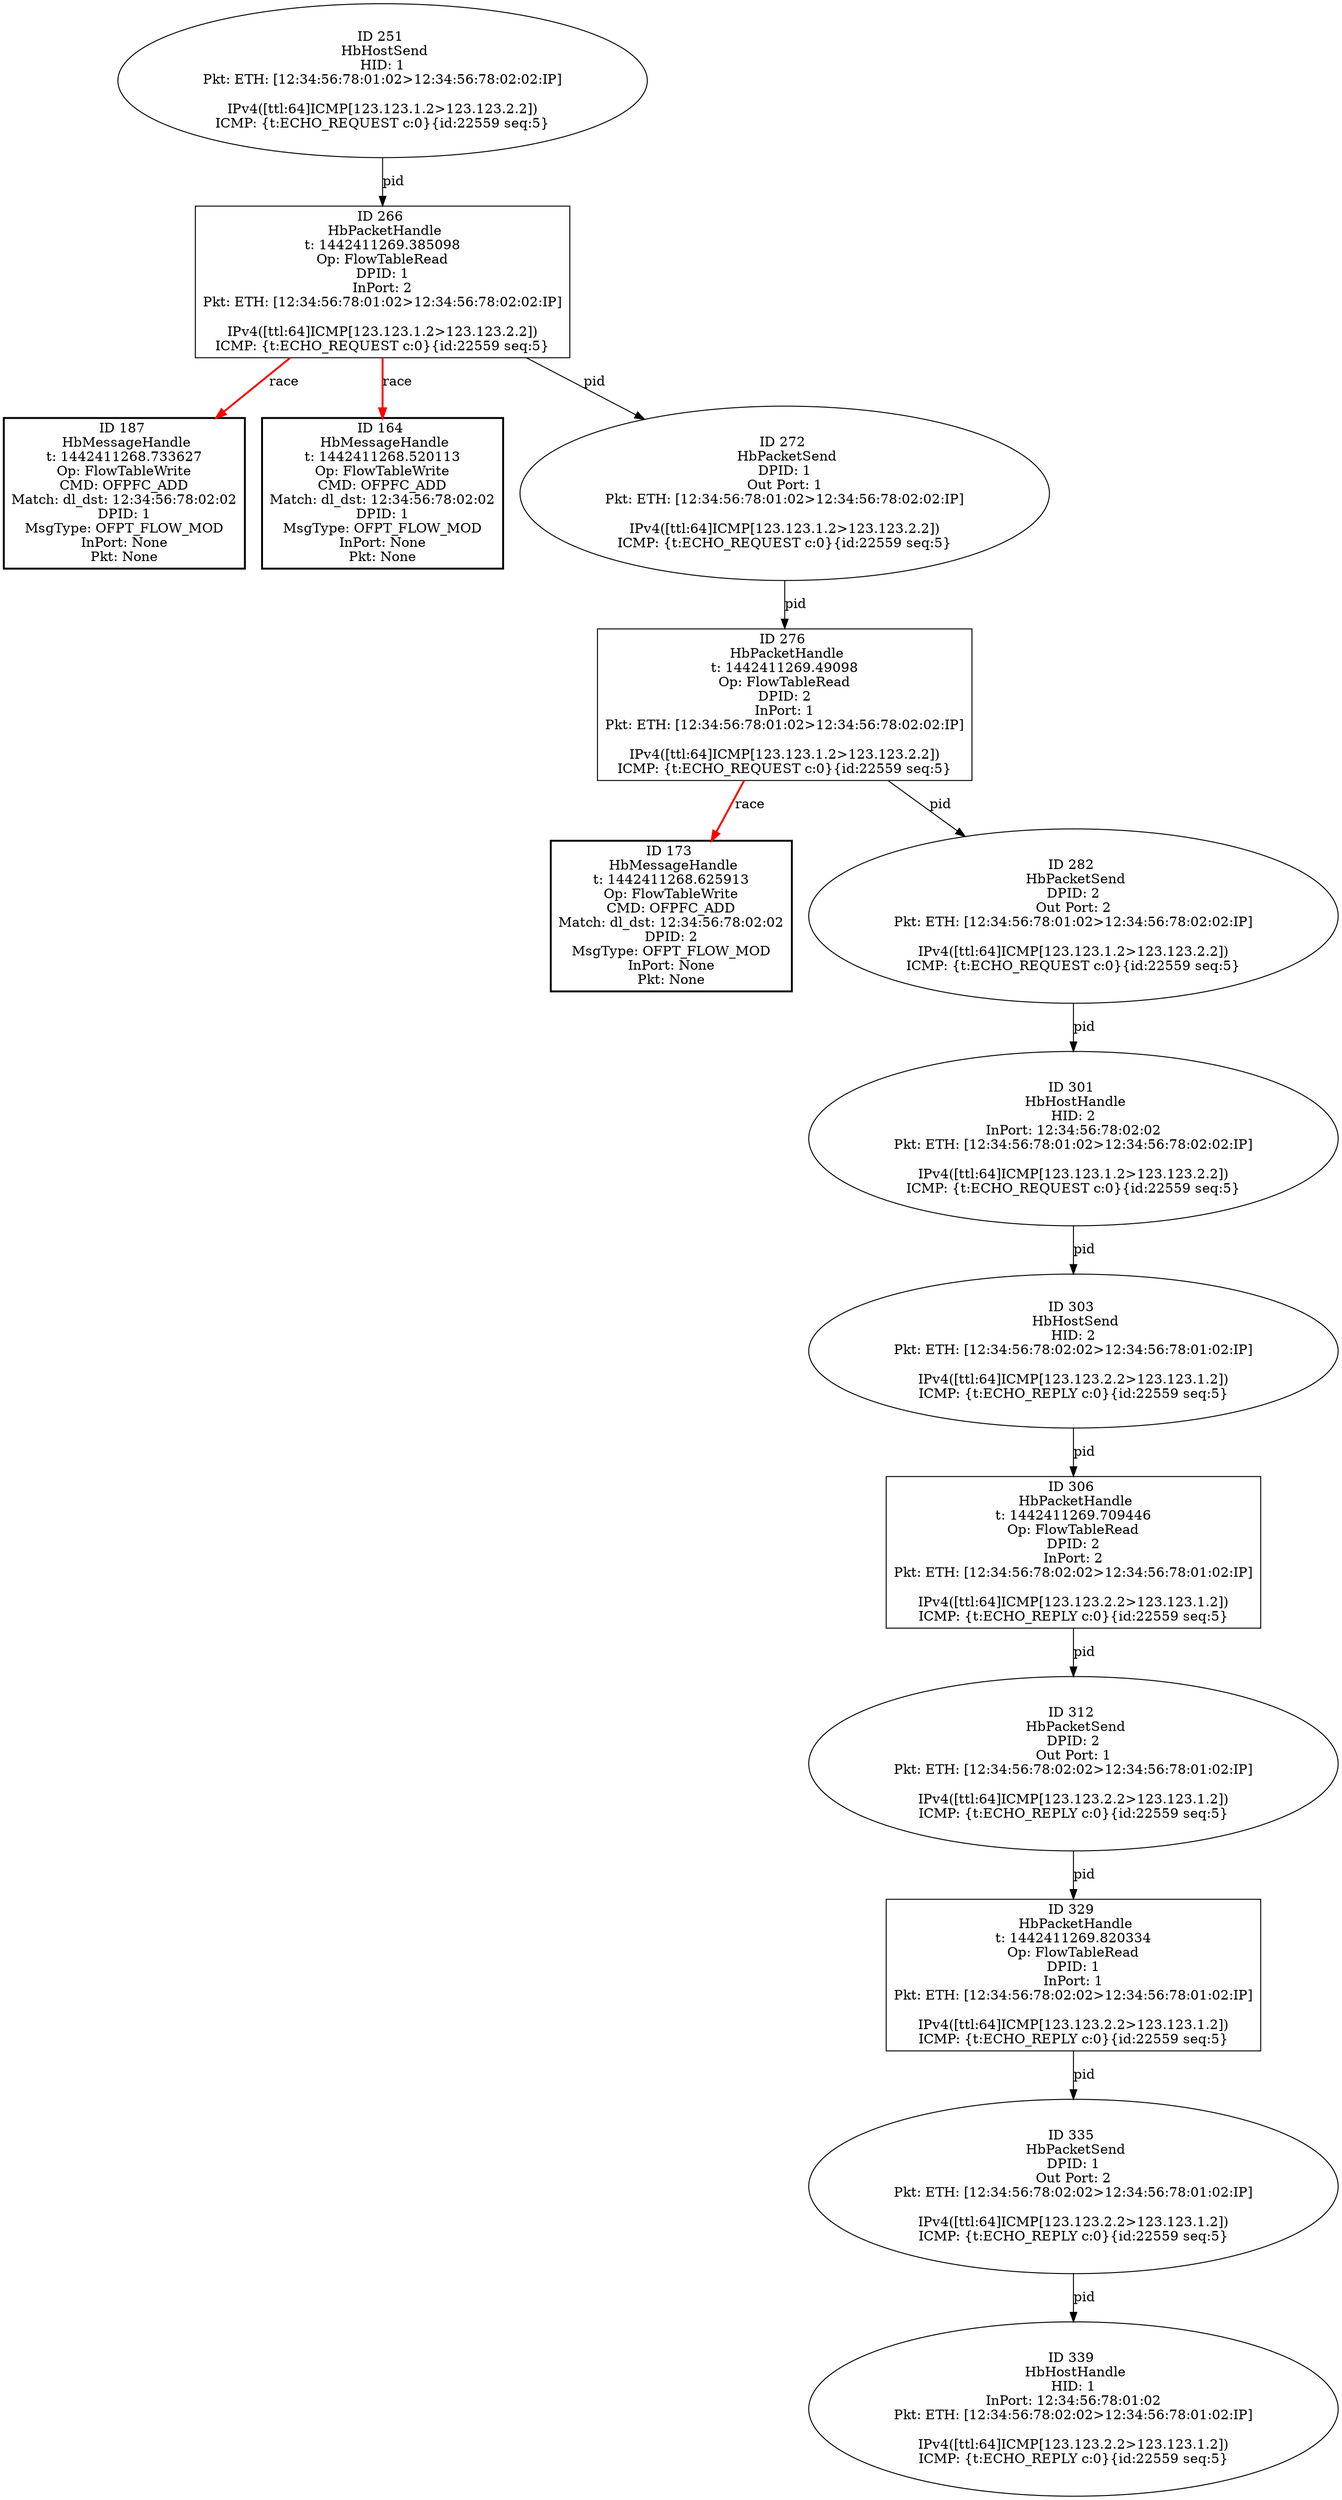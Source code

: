 strict digraph G {
187 [shape=box, style=bold, event=<hb_events.HbMessageHandle object at 0x1089e8610>, label="ID 187 
 HbMessageHandle
t: 1442411268.733627
Op: FlowTableWrite
CMD: OFPFC_ADD
Match: dl_dst: 12:34:56:78:02:02
DPID: 1
MsgType: OFPT_FLOW_MOD
InPort: None
Pkt: None"];
164 [shape=box, style=bold, event=<hb_events.HbMessageHandle object at 0x1089e8410>, label="ID 164 
 HbMessageHandle
t: 1442411268.520113
Op: FlowTableWrite
CMD: OFPFC_ADD
Match: dl_dst: 12:34:56:78:02:02
DPID: 1
MsgType: OFPT_FLOW_MOD
InPort: None
Pkt: None"];
335 [shape=oval, event=<hb_events.HbPacketSend object at 0x108a4a4d0>, label="ID 335 
 HbPacketSend
DPID: 1
Out Port: 2
Pkt: ETH: [12:34:56:78:02:02>12:34:56:78:01:02:IP]

IPv4([ttl:64]ICMP[123.123.2.2>123.123.1.2])
ICMP: {t:ECHO_REPLY c:0}{id:22559 seq:5}"];
329 [shape=box, event=<hb_events.HbPacketHandle object at 0x108a4a050>, label="ID 329 
 HbPacketHandle
t: 1442411269.820334
Op: FlowTableRead
DPID: 1
InPort: 1
Pkt: ETH: [12:34:56:78:02:02>12:34:56:78:01:02:IP]

IPv4([ttl:64]ICMP[123.123.2.2>123.123.1.2])
ICMP: {t:ECHO_REPLY c:0}{id:22559 seq:5}"];
266 [shape=box, event=<hb_events.HbPacketHandle object at 0x108a204d0>, label="ID 266 
 HbPacketHandle
t: 1442411269.385098
Op: FlowTableRead
DPID: 1
InPort: 2
Pkt: ETH: [12:34:56:78:01:02>12:34:56:78:02:02:IP]

IPv4([ttl:64]ICMP[123.123.1.2>123.123.2.2])
ICMP: {t:ECHO_REQUEST c:0}{id:22559 seq:5}"];
301 [shape=oval, event=<hb_events.HbHostHandle object at 0x108a35410>, label="ID 301 
 HbHostHandle
HID: 2
InPort: 12:34:56:78:02:02
Pkt: ETH: [12:34:56:78:01:02>12:34:56:78:02:02:IP]

IPv4([ttl:64]ICMP[123.123.1.2>123.123.2.2])
ICMP: {t:ECHO_REQUEST c:0}{id:22559 seq:5}"];
303 [shape=oval, event=<hb_events.HbHostSend object at 0x108a35f10>, label="ID 303 
 HbHostSend
HID: 2
Pkt: ETH: [12:34:56:78:02:02>12:34:56:78:01:02:IP]

IPv4([ttl:64]ICMP[123.123.2.2>123.123.1.2])
ICMP: {t:ECHO_REPLY c:0}{id:22559 seq:5}"];
272 [shape=oval, event=<hb_events.HbPacketSend object at 0x108a26250>, label="ID 272 
 HbPacketSend
DPID: 1
Out Port: 1
Pkt: ETH: [12:34:56:78:01:02>12:34:56:78:02:02:IP]

IPv4([ttl:64]ICMP[123.123.1.2>123.123.2.2])
ICMP: {t:ECHO_REQUEST c:0}{id:22559 seq:5}"];
173 [shape=box, style=bold, event=<hb_events.HbMessageHandle object at 0x1089e8a90>, label="ID 173 
 HbMessageHandle
t: 1442411268.625913
Op: FlowTableWrite
CMD: OFPFC_ADD
Match: dl_dst: 12:34:56:78:02:02
DPID: 2
MsgType: OFPT_FLOW_MOD
InPort: None
Pkt: None"];
306 [shape=box, event=<hb_events.HbPacketHandle object at 0x108a3b190>, label="ID 306 
 HbPacketHandle
t: 1442411269.709446
Op: FlowTableRead
DPID: 2
InPort: 2
Pkt: ETH: [12:34:56:78:02:02>12:34:56:78:01:02:IP]

IPv4([ttl:64]ICMP[123.123.2.2>123.123.1.2])
ICMP: {t:ECHO_REPLY c:0}{id:22559 seq:5}"];
339 [shape=oval, event=<hb_events.HbHostHandle object at 0x108a4a590>, label="ID 339 
 HbHostHandle
HID: 1
InPort: 12:34:56:78:01:02
Pkt: ETH: [12:34:56:78:02:02>12:34:56:78:01:02:IP]

IPv4([ttl:64]ICMP[123.123.2.2>123.123.1.2])
ICMP: {t:ECHO_REPLY c:0}{id:22559 seq:5}"];
276 [shape=box, event=<hb_events.HbPacketHandle object at 0x108a26310>, label="ID 276 
 HbPacketHandle
t: 1442411269.49098
Op: FlowTableRead
DPID: 2
InPort: 1
Pkt: ETH: [12:34:56:78:01:02>12:34:56:78:02:02:IP]

IPv4([ttl:64]ICMP[123.123.1.2>123.123.2.2])
ICMP: {t:ECHO_REQUEST c:0}{id:22559 seq:5}"];
312 [shape=oval, event=<hb_events.HbPacketSend object at 0x108a3b610>, label="ID 312 
 HbPacketSend
DPID: 2
Out Port: 1
Pkt: ETH: [12:34:56:78:02:02>12:34:56:78:01:02:IP]

IPv4([ttl:64]ICMP[123.123.2.2>123.123.1.2])
ICMP: {t:ECHO_REPLY c:0}{id:22559 seq:5}"];
282 [shape=oval, event=<hb_events.HbPacketSend object at 0x108a2c0d0>, label="ID 282 
 HbPacketSend
DPID: 2
Out Port: 2
Pkt: ETH: [12:34:56:78:01:02>12:34:56:78:02:02:IP]

IPv4([ttl:64]ICMP[123.123.1.2>123.123.2.2])
ICMP: {t:ECHO_REQUEST c:0}{id:22559 seq:5}"];
251 [shape=oval, event=<hb_events.HbHostSend object at 0x108a17210>, label="ID 251 
 HbHostSend
HID: 1
Pkt: ETH: [12:34:56:78:01:02>12:34:56:78:02:02:IP]

IPv4([ttl:64]ICMP[123.123.1.2>123.123.2.2])
ICMP: {t:ECHO_REQUEST c:0}{id:22559 seq:5}"];
251 -> 266  [rel=pid, label=pid];
329 -> 335  [rel=pid, label=pid];
266 -> 272  [rel=pid, label=pid];
266 -> 187  [harmful=True, color=red, style=bold, rel=race, label=race];
266 -> 164  [harmful=True, color=red, style=bold, rel=race, label=race];
301 -> 303  [rel=pid, label=pid];
303 -> 306  [rel=pid, label=pid];
272 -> 276  [rel=pid, label=pid];
306 -> 312  [rel=pid, label=pid];
276 -> 282  [rel=pid, label=pid];
276 -> 173  [harmful=True, color=red, style=bold, rel=race, label=race];
312 -> 329  [rel=pid, label=pid];
282 -> 301  [rel=pid, label=pid];
335 -> 339  [rel=pid, label=pid];
}
